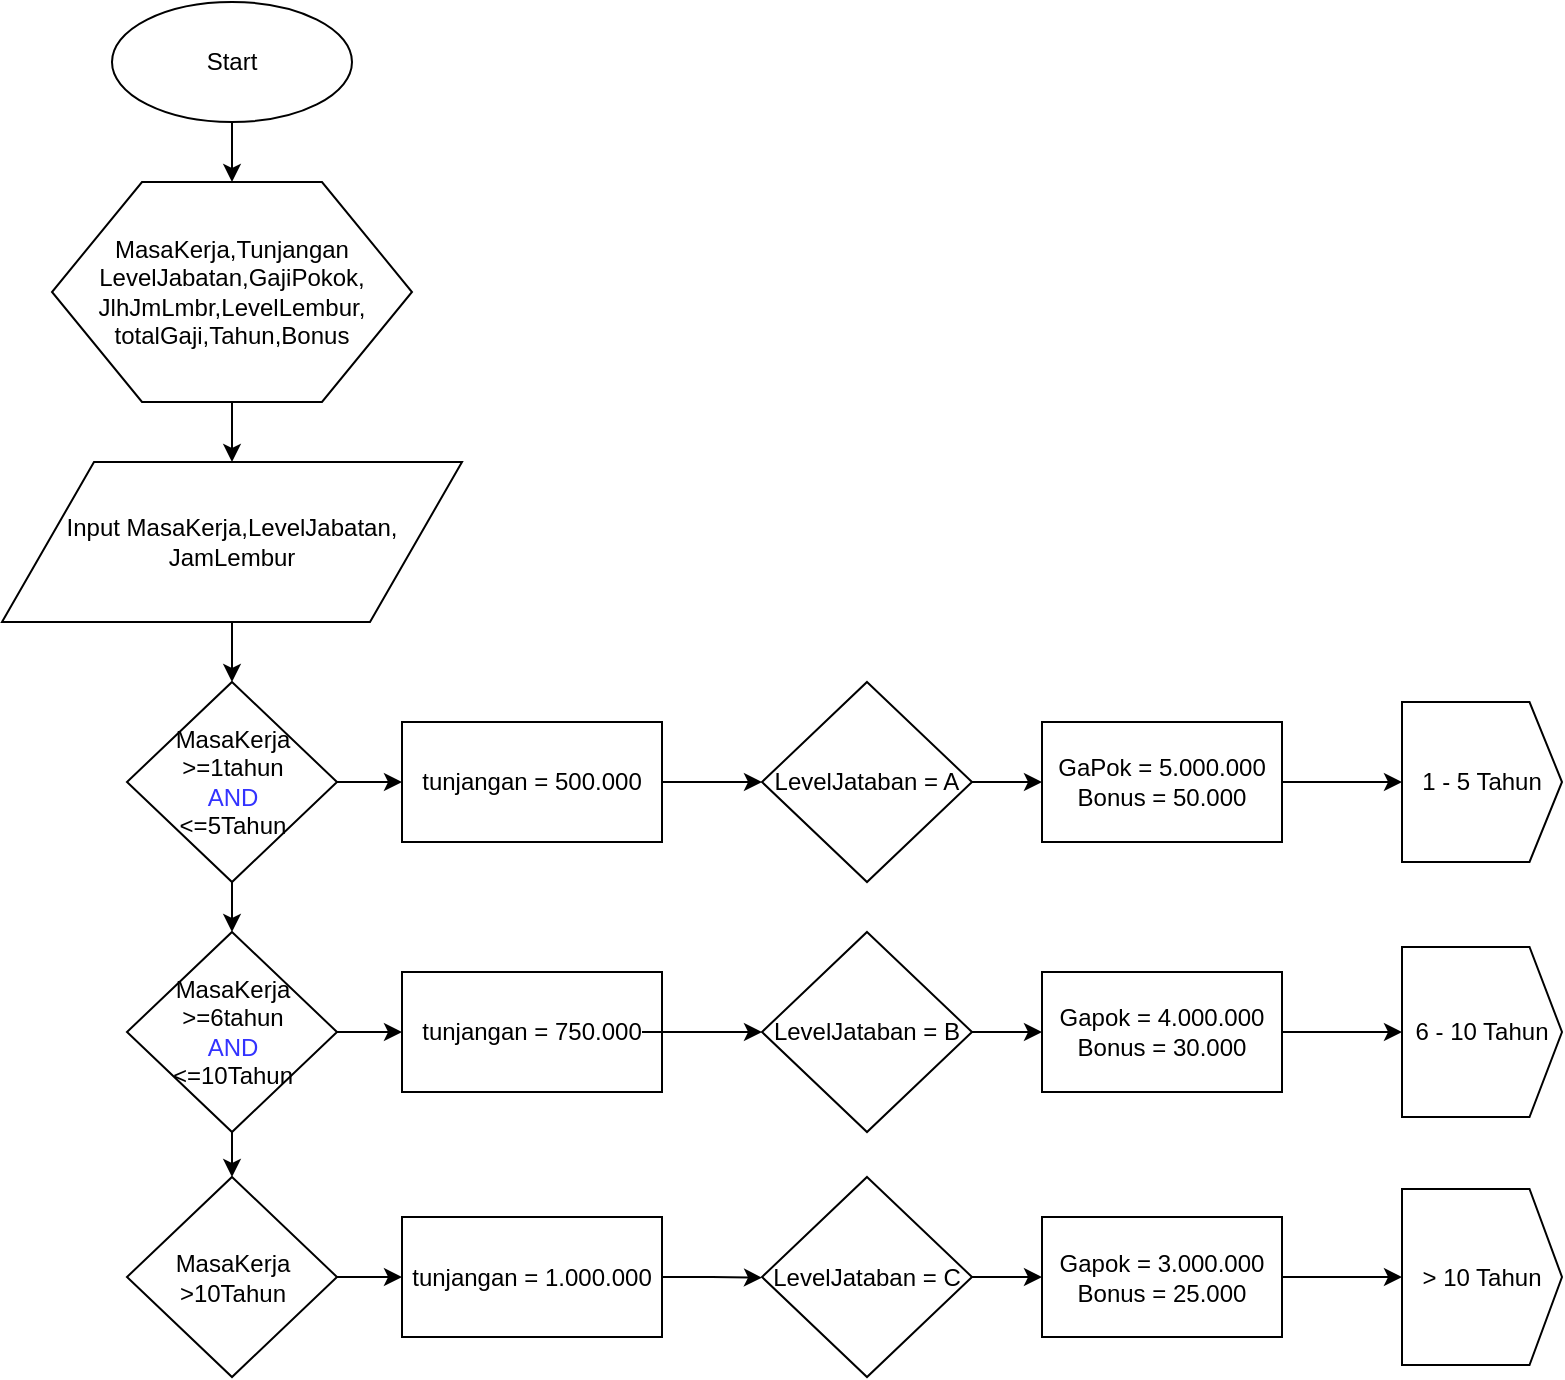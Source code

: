 <mxfile version="12.1.3" type="github" pages="3">
  <diagram id="6a731a19-8d31-9384-78a2-239565b7b9f0" name="Page-1">
    <mxGraphModel dx="854" dy="438" grid="1" gridSize="10" guides="1" tooltips="1" connect="1" arrows="1" fold="1" page="1" pageScale="1" pageWidth="3300" pageHeight="2339" background="#ffffff" math="0" shadow="0">
      <root>
        <mxCell id="0"/>
        <mxCell id="1" parent="0"/>
        <mxCell id="Qgxx7pnSmwGBrbIEIWsP-57" value="" style="edgeStyle=orthogonalEdgeStyle;rounded=0;orthogonalLoop=1;jettySize=auto;html=1;" parent="1" source="Qgxx7pnSmwGBrbIEIWsP-55" target="Qgxx7pnSmwGBrbIEIWsP-56" edge="1">
          <mxGeometry relative="1" as="geometry"/>
        </mxCell>
        <mxCell id="Qgxx7pnSmwGBrbIEIWsP-55" value="Start" style="ellipse;whiteSpace=wrap;html=1;" parent="1" vertex="1">
          <mxGeometry x="55" y="60" width="120" height="60" as="geometry"/>
        </mxCell>
        <mxCell id="Qgxx7pnSmwGBrbIEIWsP-59" value="" style="edgeStyle=orthogonalEdgeStyle;rounded=0;orthogonalLoop=1;jettySize=auto;html=1;" parent="1" source="Qgxx7pnSmwGBrbIEIWsP-56" target="Qgxx7pnSmwGBrbIEIWsP-58" edge="1">
          <mxGeometry relative="1" as="geometry"/>
        </mxCell>
        <mxCell id="Qgxx7pnSmwGBrbIEIWsP-56" value="MasaKerja,Tunjangan&lt;br&gt;LevelJabatan,GajiPokok,&lt;br&gt;JlhJmLmbr,LevelLembur,&lt;br&gt;totalGaji,Tahun,Bonus" style="shape=hexagon;perimeter=hexagonPerimeter2;whiteSpace=wrap;html=1;" parent="1" vertex="1">
          <mxGeometry x="25" y="150" width="180" height="110" as="geometry"/>
        </mxCell>
        <mxCell id="Qgxx7pnSmwGBrbIEIWsP-61" value="" style="edgeStyle=orthogonalEdgeStyle;rounded=0;orthogonalLoop=1;jettySize=auto;html=1;" parent="1" source="Qgxx7pnSmwGBrbIEIWsP-58" target="Qgxx7pnSmwGBrbIEIWsP-60" edge="1">
          <mxGeometry relative="1" as="geometry"/>
        </mxCell>
        <mxCell id="Qgxx7pnSmwGBrbIEIWsP-58" value="Input MasaKerja,LevelJabatan,&lt;br&gt;JamLembur" style="shape=parallelogram;perimeter=parallelogramPerimeter;whiteSpace=wrap;html=1;" parent="1" vertex="1">
          <mxGeometry y="290" width="230" height="80" as="geometry"/>
        </mxCell>
        <mxCell id="Qgxx7pnSmwGBrbIEIWsP-66" value="" style="edgeStyle=orthogonalEdgeStyle;rounded=0;orthogonalLoop=1;jettySize=auto;html=1;" parent="1" source="Qgxx7pnSmwGBrbIEIWsP-60" target="Qgxx7pnSmwGBrbIEIWsP-63" edge="1">
          <mxGeometry relative="1" as="geometry"/>
        </mxCell>
        <mxCell id="dYlzVkUk47u2wLpIIhUg-4" value="" style="edgeStyle=orthogonalEdgeStyle;rounded=0;orthogonalLoop=1;jettySize=auto;html=1;" parent="1" source="Qgxx7pnSmwGBrbIEIWsP-60" target="dYlzVkUk47u2wLpIIhUg-2" edge="1">
          <mxGeometry relative="1" as="geometry"/>
        </mxCell>
        <mxCell id="Qgxx7pnSmwGBrbIEIWsP-60" value="MasaKerja&lt;br&gt;&amp;gt;=1tahun&lt;br&gt;&lt;font color=&quot;#3333ff&quot;&gt;AND&lt;/font&gt;&lt;br&gt;&amp;lt;=5Tahun" style="rhombus;whiteSpace=wrap;html=1;" parent="1" vertex="1">
          <mxGeometry x="62.5" y="400" width="105" height="100" as="geometry"/>
        </mxCell>
        <mxCell id="Qgxx7pnSmwGBrbIEIWsP-65" value="" style="edgeStyle=orthogonalEdgeStyle;rounded=0;orthogonalLoop=1;jettySize=auto;html=1;" parent="1" source="Qgxx7pnSmwGBrbIEIWsP-63" edge="1">
          <mxGeometry relative="1" as="geometry">
            <mxPoint x="380" y="450" as="targetPoint"/>
          </mxGeometry>
        </mxCell>
        <mxCell id="Qgxx7pnSmwGBrbIEIWsP-63" value="tunjangan = 500.000" style="rounded=0;whiteSpace=wrap;html=1;" parent="1" vertex="1">
          <mxGeometry x="200" y="420" width="130" height="60" as="geometry"/>
        </mxCell>
        <mxCell id="dYlzVkUk47u2wLpIIhUg-1" value="" style="edgeStyle=orthogonalEdgeStyle;rounded=0;orthogonalLoop=1;jettySize=auto;html=1;" parent="1" source="dYlzVkUk47u2wLpIIhUg-2" target="dYlzVkUk47u2wLpIIhUg-3" edge="1">
          <mxGeometry relative="1" as="geometry"/>
        </mxCell>
        <mxCell id="dYlzVkUk47u2wLpIIhUg-8" value="" style="edgeStyle=orthogonalEdgeStyle;rounded=0;orthogonalLoop=1;jettySize=auto;html=1;" parent="1" source="dYlzVkUk47u2wLpIIhUg-2" target="dYlzVkUk47u2wLpIIhUg-6" edge="1">
          <mxGeometry relative="1" as="geometry"/>
        </mxCell>
        <mxCell id="dYlzVkUk47u2wLpIIhUg-2" value="MasaKerja&lt;br&gt;&amp;gt;=6tahun&lt;br&gt;&lt;font color=&quot;#3333ff&quot;&gt;AND&lt;/font&gt;&lt;br&gt;&amp;lt;=10Tahun" style="rhombus;whiteSpace=wrap;html=1;" parent="1" vertex="1">
          <mxGeometry x="62.5" y="525" width="105" height="100" as="geometry"/>
        </mxCell>
        <mxCell id="dYlzVkUk47u2wLpIIhUg-3" value="tunjangan = 750.000" style="rounded=0;whiteSpace=wrap;html=1;" parent="1" vertex="1">
          <mxGeometry x="200" y="545" width="130" height="60" as="geometry"/>
        </mxCell>
        <mxCell id="dYlzVkUk47u2wLpIIhUg-5" value="" style="edgeStyle=orthogonalEdgeStyle;rounded=0;orthogonalLoop=1;jettySize=auto;html=1;" parent="1" source="dYlzVkUk47u2wLpIIhUg-6" target="dYlzVkUk47u2wLpIIhUg-7" edge="1">
          <mxGeometry relative="1" as="geometry"/>
        </mxCell>
        <mxCell id="dYlzVkUk47u2wLpIIhUg-6" value="MasaKerja&lt;br&gt;&amp;gt;10Tahun" style="rhombus;whiteSpace=wrap;html=1;" parent="1" vertex="1">
          <mxGeometry x="62.5" y="647.5" width="105" height="100" as="geometry"/>
        </mxCell>
        <mxCell id="dYlzVkUk47u2wLpIIhUg-7" value="tunjangan = 1.000.000" style="rounded=0;whiteSpace=wrap;html=1;" parent="1" vertex="1">
          <mxGeometry x="200" y="667.5" width="130" height="60" as="geometry"/>
        </mxCell>
        <mxCell id="dYlzVkUk47u2wLpIIhUg-13" value="" style="edgeStyle=orthogonalEdgeStyle;rounded=0;orthogonalLoop=1;jettySize=auto;html=1;" parent="1" edge="1">
          <mxGeometry relative="1" as="geometry">
            <mxPoint x="320" y="575" as="sourcePoint"/>
            <mxPoint x="380" y="575" as="targetPoint"/>
          </mxGeometry>
        </mxCell>
        <mxCell id="dYlzVkUk47u2wLpIIhUg-15" value="" style="edgeStyle=orthogonalEdgeStyle;rounded=0;orthogonalLoop=1;jettySize=auto;html=1;exitX=1;exitY=0.5;exitDx=0;exitDy=0;" parent="1" source="dYlzVkUk47u2wLpIIhUg-7" edge="1">
          <mxGeometry relative="1" as="geometry">
            <mxPoint x="340" y="698" as="sourcePoint"/>
            <mxPoint x="380" y="697.833" as="targetPoint"/>
          </mxGeometry>
        </mxCell>
        <mxCell id="md7aP9a993Q4YNCQHjae-6" value="" style="edgeStyle=orthogonalEdgeStyle;rounded=0;orthogonalLoop=1;jettySize=auto;html=1;" parent="1" source="md7aP9a993Q4YNCQHjae-3" target="md7aP9a993Q4YNCQHjae-4" edge="1">
          <mxGeometry relative="1" as="geometry"/>
        </mxCell>
        <mxCell id="md7aP9a993Q4YNCQHjae-3" value="LevelJataban = A" style="rhombus;whiteSpace=wrap;html=1;" parent="1" vertex="1">
          <mxGeometry x="380" y="400" width="105" height="100" as="geometry"/>
        </mxCell>
        <mxCell id="DAVtJFWMKiSFKnXcEgFz-4" value="" style="edgeStyle=orthogonalEdgeStyle;rounded=0;orthogonalLoop=1;jettySize=auto;html=1;" parent="1" source="md7aP9a993Q4YNCQHjae-4" target="DAVtJFWMKiSFKnXcEgFz-1" edge="1">
          <mxGeometry relative="1" as="geometry"/>
        </mxCell>
        <mxCell id="md7aP9a993Q4YNCQHjae-4" value="GaPok = 5.000.000&lt;br&gt;Bonus = 50.000" style="rounded=0;whiteSpace=wrap;html=1;" parent="1" vertex="1">
          <mxGeometry x="520" y="420" width="120" height="60" as="geometry"/>
        </mxCell>
        <mxCell id="md7aP9a993Q4YNCQHjae-7" value="" style="edgeStyle=orthogonalEdgeStyle;rounded=0;orthogonalLoop=1;jettySize=auto;html=1;" parent="1" source="md7aP9a993Q4YNCQHjae-8" target="md7aP9a993Q4YNCQHjae-9" edge="1">
          <mxGeometry relative="1" as="geometry"/>
        </mxCell>
        <mxCell id="md7aP9a993Q4YNCQHjae-8" value="LevelJataban = B" style="rhombus;whiteSpace=wrap;html=1;" parent="1" vertex="1">
          <mxGeometry x="380" y="525" width="105" height="100" as="geometry"/>
        </mxCell>
        <mxCell id="DAVtJFWMKiSFKnXcEgFz-5" value="" style="edgeStyle=orthogonalEdgeStyle;rounded=0;orthogonalLoop=1;jettySize=auto;html=1;" parent="1" source="md7aP9a993Q4YNCQHjae-9" target="DAVtJFWMKiSFKnXcEgFz-2" edge="1">
          <mxGeometry relative="1" as="geometry"/>
        </mxCell>
        <mxCell id="md7aP9a993Q4YNCQHjae-9" value="Gapok = 4.000.000&lt;br&gt;Bonus = 30.000" style="rounded=0;whiteSpace=wrap;html=1;" parent="1" vertex="1">
          <mxGeometry x="520" y="545" width="120" height="60" as="geometry"/>
        </mxCell>
        <mxCell id="md7aP9a993Q4YNCQHjae-10" value="" style="edgeStyle=orthogonalEdgeStyle;rounded=0;orthogonalLoop=1;jettySize=auto;html=1;" parent="1" source="md7aP9a993Q4YNCQHjae-11" target="md7aP9a993Q4YNCQHjae-12" edge="1">
          <mxGeometry relative="1" as="geometry"/>
        </mxCell>
        <mxCell id="md7aP9a993Q4YNCQHjae-11" value="LevelJataban = C" style="rhombus;whiteSpace=wrap;html=1;" parent="1" vertex="1">
          <mxGeometry x="380" y="647.5" width="105" height="100" as="geometry"/>
        </mxCell>
        <mxCell id="DAVtJFWMKiSFKnXcEgFz-6" value="" style="edgeStyle=orthogonalEdgeStyle;rounded=0;orthogonalLoop=1;jettySize=auto;html=1;" parent="1" source="md7aP9a993Q4YNCQHjae-12" target="DAVtJFWMKiSFKnXcEgFz-3" edge="1">
          <mxGeometry relative="1" as="geometry"/>
        </mxCell>
        <mxCell id="md7aP9a993Q4YNCQHjae-12" value="Gapok = 3.000.000&lt;br&gt;Bonus = 25.000" style="rounded=0;whiteSpace=wrap;html=1;" parent="1" vertex="1">
          <mxGeometry x="520" y="667.5" width="120" height="60" as="geometry"/>
        </mxCell>
        <mxCell id="DAVtJFWMKiSFKnXcEgFz-1" value="1 - 5 Tahun" style="shape=offPageConnector;whiteSpace=wrap;html=1;direction=north;size=0.203;" parent="1" vertex="1">
          <mxGeometry x="700" y="410" width="80" height="80" as="geometry"/>
        </mxCell>
        <mxCell id="DAVtJFWMKiSFKnXcEgFz-2" value="6 - 10 Tahun" style="shape=offPageConnector;whiteSpace=wrap;html=1;direction=north;size=0.203;" parent="1" vertex="1">
          <mxGeometry x="700" y="532.5" width="80" height="85" as="geometry"/>
        </mxCell>
        <mxCell id="DAVtJFWMKiSFKnXcEgFz-3" value="&amp;gt; 10 Tahun" style="shape=offPageConnector;whiteSpace=wrap;html=1;direction=north;size=0.203;" parent="1" vertex="1">
          <mxGeometry x="700" y="653.5" width="80" height="88" as="geometry"/>
        </mxCell>
      </root>
    </mxGraphModel>
  </diagram>
  <diagram id="wxg3SZZf4_jRpzEFONYv" name="Page-2">
    <mxGraphModel dx="1220" dy="626" grid="1" gridSize="10" guides="1" tooltips="1" connect="1" arrows="1" fold="1" page="1" pageScale="1" pageWidth="3300" pageHeight="2339" math="0" shadow="0">
      <root>
        <mxCell id="HwUOER14EXXH4MtBdWi0-0"/>
        <mxCell id="HwUOER14EXXH4MtBdWi0-1" parent="HwUOER14EXXH4MtBdWi0-0"/>
        <mxCell id="-7s1I6QiPSg-vK6KR4A9-10" value="" style="edgeStyle=orthogonalEdgeStyle;rounded=0;orthogonalLoop=1;jettySize=auto;html=1;" parent="HwUOER14EXXH4MtBdWi0-1" source="jdGRFoq5E-V2CgojmwZb-0" target="-7s1I6QiPSg-vK6KR4A9-2" edge="1">
          <mxGeometry relative="1" as="geometry"/>
        </mxCell>
        <mxCell id="jdGRFoq5E-V2CgojmwZb-0" value="1 - 5 Tahun" style="shape=offPageConnector;whiteSpace=wrap;html=1;direction=west;size=0.203;" parent="HwUOER14EXXH4MtBdWi0-1" vertex="1">
          <mxGeometry x="152.5" y="150" width="100" height="80" as="geometry"/>
        </mxCell>
        <mxCell id="-7s1I6QiPSg-vK6KR4A9-1" value="" style="edgeStyle=orthogonalEdgeStyle;rounded=0;orthogonalLoop=1;jettySize=auto;html=1;" parent="HwUOER14EXXH4MtBdWi0-1" source="-7s1I6QiPSg-vK6KR4A9-2" target="-7s1I6QiPSg-vK6KR4A9-3" edge="1">
          <mxGeometry relative="1" as="geometry"/>
        </mxCell>
        <mxCell id="-7s1I6QiPSg-vK6KR4A9-11" value="" style="edgeStyle=orthogonalEdgeStyle;rounded=0;orthogonalLoop=1;jettySize=auto;html=1;" parent="HwUOER14EXXH4MtBdWi0-1" source="-7s1I6QiPSg-vK6KR4A9-2" target="-7s1I6QiPSg-vK6KR4A9-5" edge="1">
          <mxGeometry relative="1" as="geometry"/>
        </mxCell>
        <mxCell id="-7s1I6QiPSg-vK6KR4A9-2" value="LevelJataban = A" style="rhombus;whiteSpace=wrap;html=1;" parent="HwUOER14EXXH4MtBdWi0-1" vertex="1">
          <mxGeometry x="150" y="270" width="105" height="100" as="geometry"/>
        </mxCell>
        <mxCell id="-7s1I6QiPSg-vK6KR4A9-3" value="Bonus = 50.000" style="rounded=0;whiteSpace=wrap;html=1;" parent="HwUOER14EXXH4MtBdWi0-1" vertex="1">
          <mxGeometry x="290" y="290" width="120" height="60" as="geometry"/>
        </mxCell>
        <mxCell id="-7s1I6QiPSg-vK6KR4A9-4" value="" style="edgeStyle=orthogonalEdgeStyle;rounded=0;orthogonalLoop=1;jettySize=auto;html=1;" parent="HwUOER14EXXH4MtBdWi0-1" source="-7s1I6QiPSg-vK6KR4A9-5" target="-7s1I6QiPSg-vK6KR4A9-6" edge="1">
          <mxGeometry relative="1" as="geometry"/>
        </mxCell>
        <mxCell id="-7s1I6QiPSg-vK6KR4A9-12" value="" style="edgeStyle=orthogonalEdgeStyle;rounded=0;orthogonalLoop=1;jettySize=auto;html=1;" parent="HwUOER14EXXH4MtBdWi0-1" source="-7s1I6QiPSg-vK6KR4A9-5" target="-7s1I6QiPSg-vK6KR4A9-8" edge="1">
          <mxGeometry relative="1" as="geometry"/>
        </mxCell>
        <mxCell id="-7s1I6QiPSg-vK6KR4A9-5" value="LevelJataban = B" style="rhombus;whiteSpace=wrap;html=1;" parent="HwUOER14EXXH4MtBdWi0-1" vertex="1">
          <mxGeometry x="150" y="395" width="105" height="100" as="geometry"/>
        </mxCell>
        <mxCell id="-7s1I6QiPSg-vK6KR4A9-6" value="Bonus = 30.000" style="rounded=0;whiteSpace=wrap;html=1;" parent="HwUOER14EXXH4MtBdWi0-1" vertex="1">
          <mxGeometry x="290" y="415" width="120" height="60" as="geometry"/>
        </mxCell>
        <mxCell id="-7s1I6QiPSg-vK6KR4A9-7" value="" style="edgeStyle=orthogonalEdgeStyle;rounded=0;orthogonalLoop=1;jettySize=auto;html=1;" parent="HwUOER14EXXH4MtBdWi0-1" source="-7s1I6QiPSg-vK6KR4A9-8" target="-7s1I6QiPSg-vK6KR4A9-9" edge="1">
          <mxGeometry relative="1" as="geometry"/>
        </mxCell>
        <mxCell id="-7s1I6QiPSg-vK6KR4A9-8" value="LevelJataban = C" style="rhombus;whiteSpace=wrap;html=1;" parent="HwUOER14EXXH4MtBdWi0-1" vertex="1">
          <mxGeometry x="150" y="517.5" width="105" height="100" as="geometry"/>
        </mxCell>
        <mxCell id="-7s1I6QiPSg-vK6KR4A9-9" value="Bonus = 25.000" style="rounded=0;whiteSpace=wrap;html=1;" parent="HwUOER14EXXH4MtBdWi0-1" vertex="1">
          <mxGeometry x="290" y="537.5" width="120" height="60" as="geometry"/>
        </mxCell>
        <mxCell id="-7s1I6QiPSg-vK6KR4A9-13" value="" style="edgeStyle=orthogonalEdgeStyle;rounded=0;orthogonalLoop=1;jettySize=auto;html=1;" parent="HwUOER14EXXH4MtBdWi0-1" source="-7s1I6QiPSg-vK6KR4A9-14" target="-7s1I6QiPSg-vK6KR4A9-17" edge="1">
          <mxGeometry relative="1" as="geometry"/>
        </mxCell>
        <mxCell id="-7s1I6QiPSg-vK6KR4A9-14" value="6 - 10 Tahun" style="shape=offPageConnector;whiteSpace=wrap;html=1;direction=west;size=0.203;" parent="HwUOER14EXXH4MtBdWi0-1" vertex="1">
          <mxGeometry x="482.5" y="150" width="100" height="80" as="geometry"/>
        </mxCell>
        <mxCell id="-7s1I6QiPSg-vK6KR4A9-15" value="" style="edgeStyle=orthogonalEdgeStyle;rounded=0;orthogonalLoop=1;jettySize=auto;html=1;" parent="HwUOER14EXXH4MtBdWi0-1" source="-7s1I6QiPSg-vK6KR4A9-17" target="-7s1I6QiPSg-vK6KR4A9-18" edge="1">
          <mxGeometry relative="1" as="geometry"/>
        </mxCell>
        <mxCell id="-7s1I6QiPSg-vK6KR4A9-16" value="" style="edgeStyle=orthogonalEdgeStyle;rounded=0;orthogonalLoop=1;jettySize=auto;html=1;" parent="HwUOER14EXXH4MtBdWi0-1" source="-7s1I6QiPSg-vK6KR4A9-17" target="-7s1I6QiPSg-vK6KR4A9-21" edge="1">
          <mxGeometry relative="1" as="geometry"/>
        </mxCell>
        <mxCell id="-7s1I6QiPSg-vK6KR4A9-17" value="LevelJataban = A" style="rhombus;whiteSpace=wrap;html=1;" parent="HwUOER14EXXH4MtBdWi0-1" vertex="1">
          <mxGeometry x="480" y="270" width="105" height="100" as="geometry"/>
        </mxCell>
        <mxCell id="-7s1I6QiPSg-vK6KR4A9-18" value="Bonus = 75.000" style="rounded=0;whiteSpace=wrap;html=1;" parent="HwUOER14EXXH4MtBdWi0-1" vertex="1">
          <mxGeometry x="620" y="290" width="120" height="60" as="geometry"/>
        </mxCell>
        <mxCell id="-7s1I6QiPSg-vK6KR4A9-19" value="" style="edgeStyle=orthogonalEdgeStyle;rounded=0;orthogonalLoop=1;jettySize=auto;html=1;" parent="HwUOER14EXXH4MtBdWi0-1" source="-7s1I6QiPSg-vK6KR4A9-21" target="-7s1I6QiPSg-vK6KR4A9-22" edge="1">
          <mxGeometry relative="1" as="geometry"/>
        </mxCell>
        <mxCell id="-7s1I6QiPSg-vK6KR4A9-20" value="" style="edgeStyle=orthogonalEdgeStyle;rounded=0;orthogonalLoop=1;jettySize=auto;html=1;" parent="HwUOER14EXXH4MtBdWi0-1" source="-7s1I6QiPSg-vK6KR4A9-21" target="-7s1I6QiPSg-vK6KR4A9-24" edge="1">
          <mxGeometry relative="1" as="geometry"/>
        </mxCell>
        <mxCell id="-7s1I6QiPSg-vK6KR4A9-21" value="LevelJataban = B" style="rhombus;whiteSpace=wrap;html=1;" parent="HwUOER14EXXH4MtBdWi0-1" vertex="1">
          <mxGeometry x="480" y="395" width="105" height="100" as="geometry"/>
        </mxCell>
        <mxCell id="-7s1I6QiPSg-vK6KR4A9-22" value="Bonus = 65.000" style="rounded=0;whiteSpace=wrap;html=1;" parent="HwUOER14EXXH4MtBdWi0-1" vertex="1">
          <mxGeometry x="620" y="415" width="120" height="60" as="geometry"/>
        </mxCell>
        <mxCell id="-7s1I6QiPSg-vK6KR4A9-23" value="" style="edgeStyle=orthogonalEdgeStyle;rounded=0;orthogonalLoop=1;jettySize=auto;html=1;" parent="HwUOER14EXXH4MtBdWi0-1" source="-7s1I6QiPSg-vK6KR4A9-24" target="-7s1I6QiPSg-vK6KR4A9-25" edge="1">
          <mxGeometry relative="1" as="geometry"/>
        </mxCell>
        <mxCell id="-7s1I6QiPSg-vK6KR4A9-24" value="LevelJataban = C" style="rhombus;whiteSpace=wrap;html=1;" parent="HwUOER14EXXH4MtBdWi0-1" vertex="1">
          <mxGeometry x="480" y="517.5" width="105" height="100" as="geometry"/>
        </mxCell>
        <mxCell id="-7s1I6QiPSg-vK6KR4A9-25" value="Bonus = 60.000" style="rounded=0;whiteSpace=wrap;html=1;" parent="HwUOER14EXXH4MtBdWi0-1" vertex="1">
          <mxGeometry x="620" y="537.5" width="120" height="60" as="geometry"/>
        </mxCell>
        <mxCell id="-7s1I6QiPSg-vK6KR4A9-26" value="" style="edgeStyle=orthogonalEdgeStyle;rounded=0;orthogonalLoop=1;jettySize=auto;html=1;" parent="HwUOER14EXXH4MtBdWi0-1" source="-7s1I6QiPSg-vK6KR4A9-27" target="-7s1I6QiPSg-vK6KR4A9-30" edge="1">
          <mxGeometry relative="1" as="geometry"/>
        </mxCell>
        <mxCell id="-7s1I6QiPSg-vK6KR4A9-27" value="&amp;gt; 10 Tahun" style="shape=offPageConnector;whiteSpace=wrap;html=1;direction=west;size=0.203;" parent="HwUOER14EXXH4MtBdWi0-1" vertex="1">
          <mxGeometry x="802.5" y="150" width="100" height="80" as="geometry"/>
        </mxCell>
        <mxCell id="-7s1I6QiPSg-vK6KR4A9-28" value="" style="edgeStyle=orthogonalEdgeStyle;rounded=0;orthogonalLoop=1;jettySize=auto;html=1;" parent="HwUOER14EXXH4MtBdWi0-1" source="-7s1I6QiPSg-vK6KR4A9-30" target="-7s1I6QiPSg-vK6KR4A9-31" edge="1">
          <mxGeometry relative="1" as="geometry"/>
        </mxCell>
        <mxCell id="-7s1I6QiPSg-vK6KR4A9-29" value="" style="edgeStyle=orthogonalEdgeStyle;rounded=0;orthogonalLoop=1;jettySize=auto;html=1;" parent="HwUOER14EXXH4MtBdWi0-1" source="-7s1I6QiPSg-vK6KR4A9-30" target="-7s1I6QiPSg-vK6KR4A9-34" edge="1">
          <mxGeometry relative="1" as="geometry"/>
        </mxCell>
        <mxCell id="-7s1I6QiPSg-vK6KR4A9-30" value="LevelJataban = A" style="rhombus;whiteSpace=wrap;html=1;" parent="HwUOER14EXXH4MtBdWi0-1" vertex="1">
          <mxGeometry x="800" y="270" width="105" height="100" as="geometry"/>
        </mxCell>
        <mxCell id="-7s1I6QiPSg-vK6KR4A9-31" value="Bonus = 100.000" style="rounded=0;whiteSpace=wrap;html=1;" parent="HwUOER14EXXH4MtBdWi0-1" vertex="1">
          <mxGeometry x="940" y="290" width="120" height="60" as="geometry"/>
        </mxCell>
        <mxCell id="-7s1I6QiPSg-vK6KR4A9-32" value="" style="edgeStyle=orthogonalEdgeStyle;rounded=0;orthogonalLoop=1;jettySize=auto;html=1;" parent="HwUOER14EXXH4MtBdWi0-1" source="-7s1I6QiPSg-vK6KR4A9-34" target="-7s1I6QiPSg-vK6KR4A9-35" edge="1">
          <mxGeometry relative="1" as="geometry"/>
        </mxCell>
        <mxCell id="-7s1I6QiPSg-vK6KR4A9-33" value="" style="edgeStyle=orthogonalEdgeStyle;rounded=0;orthogonalLoop=1;jettySize=auto;html=1;" parent="HwUOER14EXXH4MtBdWi0-1" source="-7s1I6QiPSg-vK6KR4A9-34" target="-7s1I6QiPSg-vK6KR4A9-37" edge="1">
          <mxGeometry relative="1" as="geometry"/>
        </mxCell>
        <mxCell id="-7s1I6QiPSg-vK6KR4A9-34" value="LevelJataban = B" style="rhombus;whiteSpace=wrap;html=1;" parent="HwUOER14EXXH4MtBdWi0-1" vertex="1">
          <mxGeometry x="800" y="395" width="105" height="100" as="geometry"/>
        </mxCell>
        <mxCell id="-7s1I6QiPSg-vK6KR4A9-35" value="Bonus = 85.000" style="rounded=0;whiteSpace=wrap;html=1;" parent="HwUOER14EXXH4MtBdWi0-1" vertex="1">
          <mxGeometry x="940" y="415" width="120" height="60" as="geometry"/>
        </mxCell>
        <mxCell id="-7s1I6QiPSg-vK6KR4A9-36" value="" style="edgeStyle=orthogonalEdgeStyle;rounded=0;orthogonalLoop=1;jettySize=auto;html=1;" parent="HwUOER14EXXH4MtBdWi0-1" source="-7s1I6QiPSg-vK6KR4A9-37" target="-7s1I6QiPSg-vK6KR4A9-38" edge="1">
          <mxGeometry relative="1" as="geometry"/>
        </mxCell>
        <mxCell id="-7s1I6QiPSg-vK6KR4A9-37" value="LevelJataban = C" style="rhombus;whiteSpace=wrap;html=1;" parent="HwUOER14EXXH4MtBdWi0-1" vertex="1">
          <mxGeometry x="800" y="517.5" width="105" height="100" as="geometry"/>
        </mxCell>
        <mxCell id="-7s1I6QiPSg-vK6KR4A9-38" value="Bonus = 75.000" style="rounded=0;whiteSpace=wrap;html=1;" parent="HwUOER14EXXH4MtBdWi0-1" vertex="1">
          <mxGeometry x="940" y="537.5" width="120" height="60" as="geometry"/>
        </mxCell>
        <mxCell id="-7s1I6QiPSg-vK6KR4A9-39" value="" style="edgeStyle=elbowEdgeStyle;elbow=horizontal;endArrow=classic;html=1;exitX=1;exitY=0.5;exitDx=0;exitDy=0;" parent="HwUOER14EXXH4MtBdWi0-1" source="-7s1I6QiPSg-vK6KR4A9-3" edge="1">
          <mxGeometry width="50" height="50" relative="1" as="geometry">
            <mxPoint x="250" y="680" as="sourcePoint"/>
            <mxPoint x="440" y="640" as="targetPoint"/>
            <Array as="points">
              <mxPoint x="440" y="470"/>
            </Array>
          </mxGeometry>
        </mxCell>
        <mxCell id="-7s1I6QiPSg-vK6KR4A9-40" value="" style="edgeStyle=elbowEdgeStyle;elbow=horizontal;endArrow=classic;html=1;exitX=1;exitY=0.5;exitDx=0;exitDy=0;" parent="HwUOER14EXXH4MtBdWi0-1" source="-7s1I6QiPSg-vK6KR4A9-6" edge="1">
          <mxGeometry width="50" height="50" relative="1" as="geometry">
            <mxPoint x="170" y="700" as="sourcePoint"/>
            <mxPoint x="440" y="640" as="targetPoint"/>
            <Array as="points">
              <mxPoint x="440" y="540"/>
            </Array>
          </mxGeometry>
        </mxCell>
        <mxCell id="-7s1I6QiPSg-vK6KR4A9-41" value="" style="edgeStyle=elbowEdgeStyle;elbow=horizontal;endArrow=classic;html=1;exitX=1;exitY=0.5;exitDx=0;exitDy=0;" parent="HwUOER14EXXH4MtBdWi0-1" source="-7s1I6QiPSg-vK6KR4A9-9" edge="1">
          <mxGeometry width="50" height="50" relative="1" as="geometry">
            <mxPoint x="190" y="750" as="sourcePoint"/>
            <mxPoint x="440" y="640" as="targetPoint"/>
            <Array as="points">
              <mxPoint x="440" y="600"/>
            </Array>
          </mxGeometry>
        </mxCell>
        <mxCell id="-7s1I6QiPSg-vK6KR4A9-42" value="" style="edgeStyle=elbowEdgeStyle;elbow=horizontal;endArrow=classic;html=1;exitX=1;exitY=0.5;exitDx=0;exitDy=0;" parent="HwUOER14EXXH4MtBdWi0-1" edge="1">
          <mxGeometry width="50" height="50" relative="1" as="geometry">
            <mxPoint x="740" y="319.857" as="sourcePoint"/>
            <mxPoint x="770" y="640" as="targetPoint"/>
            <Array as="points">
              <mxPoint x="770" y="470"/>
            </Array>
          </mxGeometry>
        </mxCell>
        <mxCell id="-7s1I6QiPSg-vK6KR4A9-43" value="" style="edgeStyle=elbowEdgeStyle;elbow=horizontal;endArrow=classic;html=1;exitX=1;exitY=0.5;exitDx=0;exitDy=0;" parent="HwUOER14EXXH4MtBdWi0-1" edge="1">
          <mxGeometry width="50" height="50" relative="1" as="geometry">
            <mxPoint x="740" y="445.571" as="sourcePoint"/>
            <mxPoint x="770" y="640" as="targetPoint"/>
            <Array as="points">
              <mxPoint x="770" y="540"/>
            </Array>
          </mxGeometry>
        </mxCell>
        <mxCell id="-7s1I6QiPSg-vK6KR4A9-44" value="" style="edgeStyle=elbowEdgeStyle;elbow=horizontal;endArrow=classic;html=1;exitX=1;exitY=0.5;exitDx=0;exitDy=0;" parent="HwUOER14EXXH4MtBdWi0-1" edge="1">
          <mxGeometry width="50" height="50" relative="1" as="geometry">
            <mxPoint x="740" y="567" as="sourcePoint"/>
            <mxPoint x="770" y="640" as="targetPoint"/>
            <Array as="points">
              <mxPoint x="770" y="600"/>
            </Array>
          </mxGeometry>
        </mxCell>
        <mxCell id="-7s1I6QiPSg-vK6KR4A9-45" value="" style="edgeStyle=elbowEdgeStyle;elbow=horizontal;endArrow=classic;html=1;exitX=1;exitY=0.5;exitDx=0;exitDy=0;" parent="HwUOER14EXXH4MtBdWi0-1" edge="1">
          <mxGeometry width="50" height="50" relative="1" as="geometry">
            <mxPoint x="1060" y="319.857" as="sourcePoint"/>
            <mxPoint x="1090" y="640" as="targetPoint"/>
            <Array as="points">
              <mxPoint x="1090" y="470"/>
            </Array>
          </mxGeometry>
        </mxCell>
        <mxCell id="-7s1I6QiPSg-vK6KR4A9-46" value="" style="edgeStyle=elbowEdgeStyle;elbow=horizontal;endArrow=classic;html=1;exitX=1;exitY=0.5;exitDx=0;exitDy=0;" parent="HwUOER14EXXH4MtBdWi0-1" edge="1">
          <mxGeometry width="50" height="50" relative="1" as="geometry">
            <mxPoint x="1060" y="445.571" as="sourcePoint"/>
            <mxPoint x="1090" y="640" as="targetPoint"/>
            <Array as="points">
              <mxPoint x="1090" y="540"/>
            </Array>
          </mxGeometry>
        </mxCell>
        <mxCell id="-7s1I6QiPSg-vK6KR4A9-47" value="" style="edgeStyle=elbowEdgeStyle;elbow=horizontal;endArrow=classic;html=1;exitX=1;exitY=0.5;exitDx=0;exitDy=0;" parent="HwUOER14EXXH4MtBdWi0-1" edge="1">
          <mxGeometry width="50" height="50" relative="1" as="geometry">
            <mxPoint x="1060" y="567" as="sourcePoint"/>
            <mxPoint x="1090" y="640" as="targetPoint"/>
            <Array as="points">
              <mxPoint x="1090" y="600"/>
            </Array>
          </mxGeometry>
        </mxCell>
        <mxCell id="-7s1I6QiPSg-vK6KR4A9-49" value="" style="endArrow=classic;html=1;exitX=0.5;exitY=1;exitDx=0;exitDy=0;" parent="HwUOER14EXXH4MtBdWi0-1" source="-7s1I6QiPSg-vK6KR4A9-8" edge="1">
          <mxGeometry width="50" height="50" relative="1" as="geometry">
            <mxPoint x="180" y="660" as="sourcePoint"/>
            <mxPoint x="203" y="640" as="targetPoint"/>
          </mxGeometry>
        </mxCell>
        <mxCell id="-7s1I6QiPSg-vK6KR4A9-52" value="" style="endArrow=none;html=1;" parent="HwUOER14EXXH4MtBdWi0-1" edge="1">
          <mxGeometry width="50" height="50" relative="1" as="geometry">
            <mxPoint x="200" y="640" as="sourcePoint"/>
            <mxPoint x="1090" y="640" as="targetPoint"/>
          </mxGeometry>
        </mxCell>
        <mxCell id="-7s1I6QiPSg-vK6KR4A9-55" value="" style="endArrow=classic;html=1;exitX=0.5;exitY=1;exitDx=0;exitDy=0;" parent="HwUOER14EXXH4MtBdWi0-1" source="-7s1I6QiPSg-vK6KR4A9-24" edge="1">
          <mxGeometry width="50" height="50" relative="1" as="geometry">
            <mxPoint x="150" y="720" as="sourcePoint"/>
            <mxPoint x="533" y="640" as="targetPoint"/>
          </mxGeometry>
        </mxCell>
        <mxCell id="-7s1I6QiPSg-vK6KR4A9-56" value="" style="endArrow=classic;html=1;exitX=0.5;exitY=1;exitDx=0;exitDy=0;" parent="HwUOER14EXXH4MtBdWi0-1" source="-7s1I6QiPSg-vK6KR4A9-37" edge="1">
          <mxGeometry width="50" height="50" relative="1" as="geometry">
            <mxPoint x="710" y="700" as="sourcePoint"/>
            <mxPoint x="853" y="640" as="targetPoint"/>
          </mxGeometry>
        </mxCell>
        <mxCell id="-7s1I6QiPSg-vK6KR4A9-60" value="" style="endArrow=classic;html=1;" parent="HwUOER14EXXH4MtBdWi0-1" edge="1">
          <mxGeometry width="50" height="50" relative="1" as="geometry">
            <mxPoint x="610" y="640" as="sourcePoint"/>
            <mxPoint x="610" y="710" as="targetPoint"/>
          </mxGeometry>
        </mxCell>
        <mxCell id="-7s1I6QiPSg-vK6KR4A9-63" value="" style="edgeStyle=orthogonalEdgeStyle;rounded=0;orthogonalLoop=1;jettySize=auto;html=1;" parent="HwUOER14EXXH4MtBdWi0-1" source="-7s1I6QiPSg-vK6KR4A9-61" target="-7s1I6QiPSg-vK6KR4A9-62" edge="1">
          <mxGeometry relative="1" as="geometry"/>
        </mxCell>
        <mxCell id="-7s1I6QiPSg-vK6KR4A9-61" value="JmlahJm = (Jam * Bonus )" style="rounded=0;whiteSpace=wrap;html=1;" parent="HwUOER14EXXH4MtBdWi0-1" vertex="1">
          <mxGeometry x="550" y="710" width="120" height="60" as="geometry"/>
        </mxCell>
        <mxCell id="-7s1I6QiPSg-vK6KR4A9-62" value="Hasil" style="shape=offPageConnector;whiteSpace=wrap;html=1;" parent="HwUOER14EXXH4MtBdWi0-1" vertex="1">
          <mxGeometry x="570" y="810" width="80" height="80" as="geometry"/>
        </mxCell>
      </root>
    </mxGraphModel>
  </diagram>
  <diagram id="ABXf7CfiRo2903vuZLPO" name="Page-3">
    <mxGraphModel dx="854" dy="438" grid="1" gridSize="10" guides="1" tooltips="1" connect="1" arrows="1" fold="1" page="1" pageScale="1" pageWidth="3300" pageHeight="2339" math="0" shadow="0">
      <root>
        <mxCell id="_kzM2udPoVxtPwXeLgc--0"/>
        <mxCell id="_kzM2udPoVxtPwXeLgc--1" parent="_kzM2udPoVxtPwXeLgc--0"/>
        <mxCell id="_kzM2udPoVxtPwXeLgc--4" value="" style="edgeStyle=orthogonalEdgeStyle;rounded=0;orthogonalLoop=1;jettySize=auto;html=1;" parent="_kzM2udPoVxtPwXeLgc--1" source="_kzM2udPoVxtPwXeLgc--2" target="_kzM2udPoVxtPwXeLgc--3" edge="1">
          <mxGeometry relative="1" as="geometry"/>
        </mxCell>
        <mxCell id="_kzM2udPoVxtPwXeLgc--2" value="" style="shape=offPageConnector;whiteSpace=wrap;html=1;direction=south;" parent="_kzM2udPoVxtPwXeLgc--1" vertex="1">
          <mxGeometry x="70" y="80" width="80" height="80" as="geometry"/>
        </mxCell>
        <mxCell id="_kzM2udPoVxtPwXeLgc--9" value="" style="edgeStyle=orthogonalEdgeStyle;rounded=0;orthogonalLoop=1;jettySize=auto;html=1;entryX=0.5;entryY=0;entryDx=0;entryDy=0;" parent="_kzM2udPoVxtPwXeLgc--1" source="_kzM2udPoVxtPwXeLgc--3" target="_kzM2udPoVxtPwXeLgc--7" edge="1">
          <mxGeometry relative="1" as="geometry"/>
        </mxCell>
        <mxCell id="_kzM2udPoVxtPwXeLgc--3" value="TotalGaji = masakerja + leveljabatan + JmlJamLembur&amp;nbsp;" style="rounded=0;whiteSpace=wrap;html=1;" parent="_kzM2udPoVxtPwXeLgc--1" vertex="1">
          <mxGeometry x="200" y="90" width="120" height="60" as="geometry"/>
        </mxCell>
        <mxCell id="_kzM2udPoVxtPwXeLgc--11" value="" style="edgeStyle=orthogonalEdgeStyle;rounded=0;orthogonalLoop=1;jettySize=auto;html=1;" parent="_kzM2udPoVxtPwXeLgc--1" source="_kzM2udPoVxtPwXeLgc--7" target="_kzM2udPoVxtPwXeLgc--10" edge="1">
          <mxGeometry relative="1" as="geometry"/>
        </mxCell>
        <mxCell id="_kzM2udPoVxtPwXeLgc--7" value="Tampilkan&lt;br&gt;Masa Kerja =&amp;nbsp;&lt;br&gt;Level Jabatan =&amp;nbsp;&lt;br&gt;Jumlah Jam Lembur = ... x ... =&amp;nbsp;&lt;br&gt;Total Gaji =&amp;nbsp;" style="shape=parallelogram;perimeter=parallelogramPerimeter;whiteSpace=wrap;html=1;" parent="_kzM2udPoVxtPwXeLgc--1" vertex="1">
          <mxGeometry x="155" y="190" width="210" height="80" as="geometry"/>
        </mxCell>
        <mxCell id="_kzM2udPoVxtPwXeLgc--10" value="Selesai" style="ellipse;whiteSpace=wrap;html=1;" parent="_kzM2udPoVxtPwXeLgc--1" vertex="1">
          <mxGeometry x="200" y="310" width="120" height="80" as="geometry"/>
        </mxCell>
      </root>
    </mxGraphModel>
  </diagram>
</mxfile>
